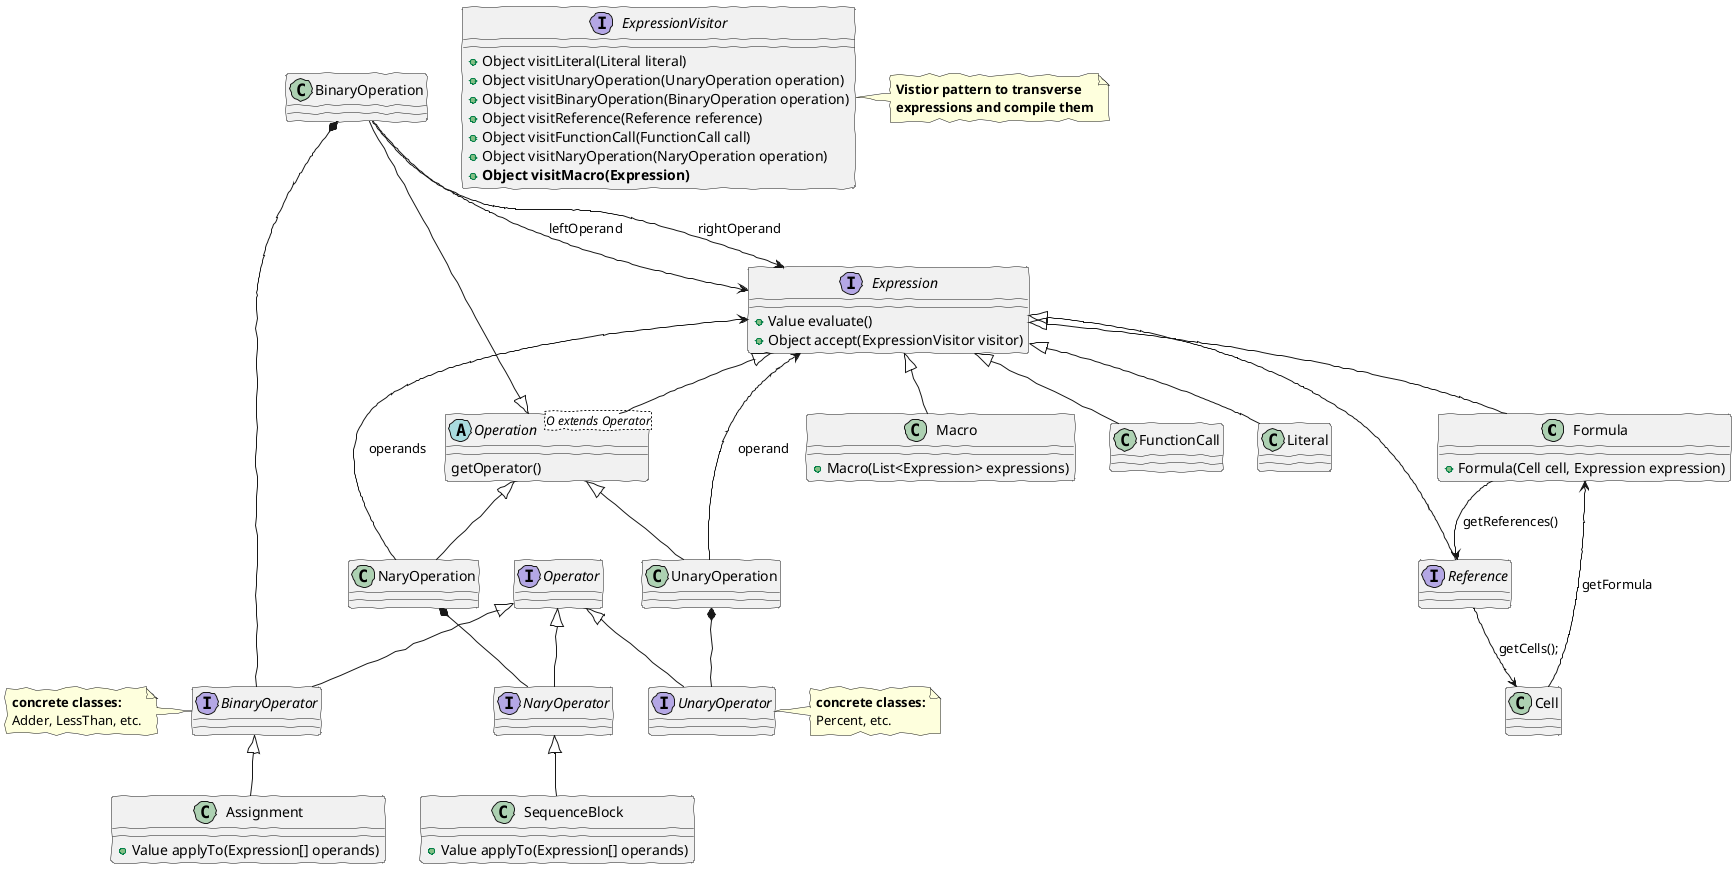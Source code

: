 @startuml domain_model_macros.png

'http://plantuml.com/skinparam.html'
skinparam handwritten true
skinparam defaultFontName FG Virgil
skinparam shadowing false

class Formula {
	+Formula(Cell cell, Expression expression)
}
class Macro {
	+Macro(List<Expression> expressions)
}
interface Expression {
	+Value evaluate()
	+Object accept(ExpressionVisitor visitor)
}
interface Reference
interface Operator
interface UnaryOperator
note right : <b>concrete classes:\nPercent, etc.
interface BinaryOperator
note left : <b>concrete classes:\nAdder, LessThan, etc.
interface NaryOperator <<<b>analysis>>
class SequenceBlock <<<b>analysis>> {
    +Value applyTo(Expression[] operands)
}
class Assignment <<<b>analysis>> {
    +Value applyTo(Expression[] operands)
}
abstract class Operation <O extends Operator> {
    getOperator()
}
class UnaryOperation
class BinaryOperation
class NaryOperation <<<b>analysis>>
class FunctionCall
class Literal
interface ExpressionVisitor {
	+Object visitLiteral(Literal literal)
	+Object visitUnaryOperation(UnaryOperation operation)
	+Object visitBinaryOperation(BinaryOperation operation)
	+Object visitReference(Reference reference)
	+Object visitFunctionCall(FunctionCall call)
	+Object visitNaryOperation(NaryOperation operation)
	+<b>Object visitMacro(Expression)</b>
}
note right : <b>Vistior pattern to transverse\n<b>expressions and compile them
Expression <|-- Macro
Expression <|-- Formula
Expression <|-- Reference
Expression <|-- Operation
Expression <|-- FunctionCall
Expression <|-- Literal
Operation <|-- UnaryOperation
Operation <|-- BinaryOperation
Operation <|-- NaryOperation
Formula --> Reference : getReferences()
Reference --> Cell : getCells();
Cell --> Formula : getFormula
UnaryOperation --> Expression : operand
BinaryOperation --> Expression : leftOperand
BinaryOperation --> Expression : rightOperand
NaryOperation --> Expression : operands

Operator <|-- UnaryOperator
Operator <|-- BinaryOperator
Operator <|-- NaryOperator

UnaryOperation *-- UnaryOperator
BinaryOperation *-- BinaryOperator
NaryOperation *-- NaryOperator

NaryOperator <|-- SequenceBlock

BinaryOperator <|-- Assignment
@enduml
